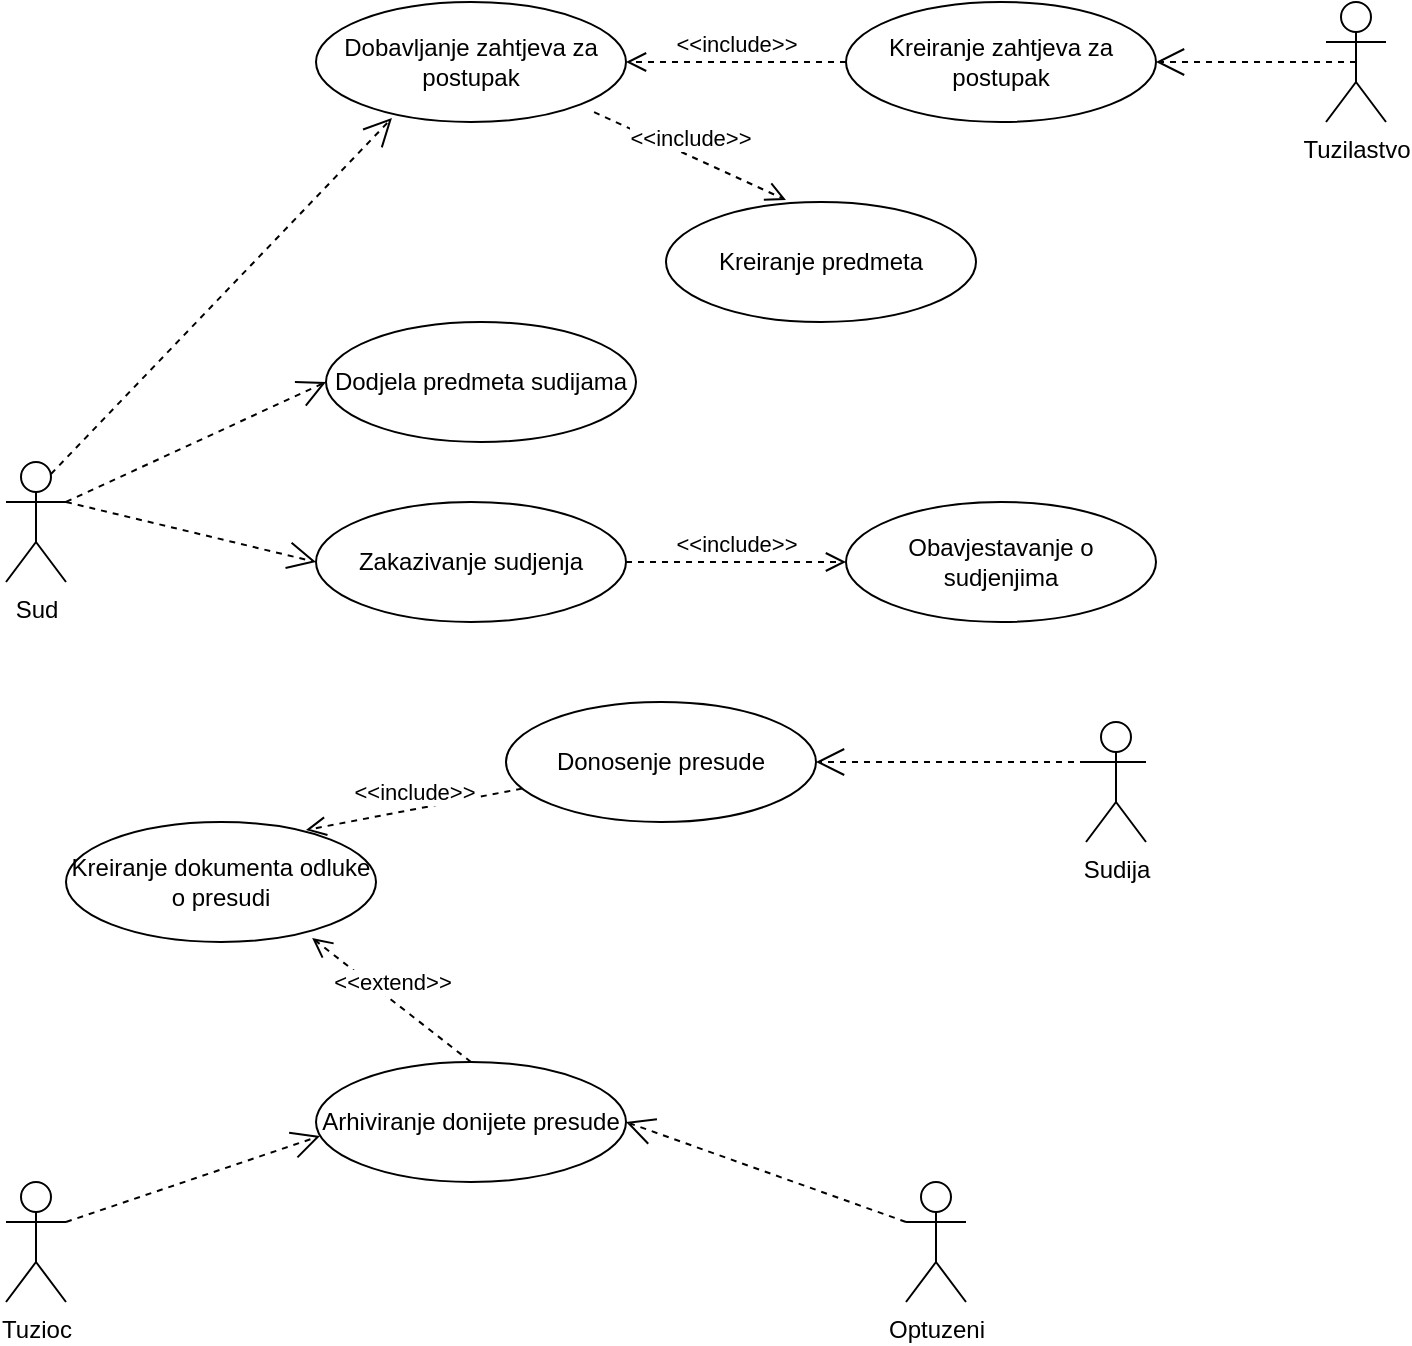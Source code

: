 <mxfile version="24.2.2" type="device">
  <diagram name="Page-1" id="l4BoGL3FAsCcP1DGVTGi">
    <mxGraphModel dx="1674" dy="746" grid="1" gridSize="10" guides="1" tooltips="1" connect="1" arrows="1" fold="1" page="1" pageScale="1" pageWidth="1400" pageHeight="850" math="0" shadow="0">
      <root>
        <mxCell id="0" />
        <mxCell id="1" parent="0" />
        <mxCell id="DLAa6tKkzbMEu4j2qP5K-6" value="Sud" style="shape=umlActor;verticalLabelPosition=bottom;verticalAlign=top;html=1;" parent="1" vertex="1">
          <mxGeometry x="60" y="260" width="30" height="60" as="geometry" />
        </mxCell>
        <mxCell id="DLAa6tKkzbMEu4j2qP5K-7" value="Tuzilastvo" style="shape=umlActor;verticalLabelPosition=bottom;verticalAlign=top;html=1;" parent="1" vertex="1">
          <mxGeometry x="720" y="30" width="30" height="60" as="geometry" />
        </mxCell>
        <mxCell id="DLAa6tKkzbMEu4j2qP5K-10" value="&lt;div&gt;Arhiviranje donijete presude&lt;/div&gt;" style="ellipse;whiteSpace=wrap;html=1;" parent="1" vertex="1">
          <mxGeometry x="215" y="560" width="155" height="60" as="geometry" />
        </mxCell>
        <mxCell id="DLAa6tKkzbMEu4j2qP5K-26" value="Kreiranje dokumenta odluke o presudi" style="ellipse;whiteSpace=wrap;html=1;" parent="1" vertex="1">
          <mxGeometry x="90" y="440" width="155" height="60" as="geometry" />
        </mxCell>
        <mxCell id="DLAa6tKkzbMEu4j2qP5K-46" value="&lt;div&gt;Dobavljanje zahtjeva za postupak&lt;/div&gt;" style="ellipse;whiteSpace=wrap;html=1;" parent="1" vertex="1">
          <mxGeometry x="215" y="30" width="155" height="60" as="geometry" />
        </mxCell>
        <mxCell id="DLAa6tKkzbMEu4j2qP5K-47" value="&lt;div&gt;Kreiranje predmeta&lt;br&gt;&lt;/div&gt;" style="ellipse;whiteSpace=wrap;html=1;" parent="1" vertex="1">
          <mxGeometry x="390" y="130" width="155" height="60" as="geometry" />
        </mxCell>
        <mxCell id="DLAa6tKkzbMEu4j2qP5K-48" value="&lt;div&gt;Dodjela predmeta sudijama&lt;/div&gt;" style="ellipse;whiteSpace=wrap;html=1;" parent="1" vertex="1">
          <mxGeometry x="220" y="190" width="155" height="60" as="geometry" />
        </mxCell>
        <mxCell id="DLAa6tKkzbMEu4j2qP5K-49" value="&lt;div&gt;Zakazivanje sudjenja&lt;br&gt;&lt;/div&gt;" style="ellipse;whiteSpace=wrap;html=1;" parent="1" vertex="1">
          <mxGeometry x="215" y="280" width="155" height="60" as="geometry" />
        </mxCell>
        <mxCell id="DLAa6tKkzbMEu4j2qP5K-50" value="&lt;div&gt;Obavjestavanje o sudjenjima&lt;/div&gt;" style="ellipse;whiteSpace=wrap;html=1;" parent="1" vertex="1">
          <mxGeometry x="480" y="280" width="155" height="60" as="geometry" />
        </mxCell>
        <mxCell id="02jDYz_N5S2_8jUwsd4G-4" value="" style="endArrow=open;endSize=12;dashed=1;html=1;rounded=0;entryX=0.245;entryY=0.967;entryDx=0;entryDy=0;entryPerimeter=0;exitX=0.75;exitY=0.1;exitDx=0;exitDy=0;exitPerimeter=0;" edge="1" parent="1" source="DLAa6tKkzbMEu4j2qP5K-6" target="DLAa6tKkzbMEu4j2qP5K-46">
          <mxGeometry width="160" relative="1" as="geometry">
            <mxPoint x="90" y="280" as="sourcePoint" />
            <mxPoint x="500" y="160" as="targetPoint" />
          </mxGeometry>
        </mxCell>
        <mxCell id="02jDYz_N5S2_8jUwsd4G-5" value="&lt;div&gt;Kreiranje zahtjeva za postupak&lt;/div&gt;" style="ellipse;whiteSpace=wrap;html=1;" vertex="1" parent="1">
          <mxGeometry x="480" y="30" width="155" height="60" as="geometry" />
        </mxCell>
        <mxCell id="02jDYz_N5S2_8jUwsd4G-8" value="" style="endArrow=open;endSize=12;dashed=1;html=1;rounded=0;entryX=1;entryY=0.5;entryDx=0;entryDy=0;exitX=0.5;exitY=0.5;exitDx=0;exitDy=0;exitPerimeter=0;" edge="1" parent="1" source="DLAa6tKkzbMEu4j2qP5K-7" target="02jDYz_N5S2_8jUwsd4G-5">
          <mxGeometry width="160" relative="1" as="geometry">
            <mxPoint x="100" y="283" as="sourcePoint" />
            <mxPoint x="263" y="98" as="targetPoint" />
          </mxGeometry>
        </mxCell>
        <mxCell id="02jDYz_N5S2_8jUwsd4G-9" value="&amp;lt;&amp;lt;include&amp;gt;&amp;gt;" style="html=1;verticalAlign=bottom;endArrow=open;dashed=1;endSize=8;curved=0;rounded=0;exitX=0;exitY=0.5;exitDx=0;exitDy=0;entryX=1;entryY=0.5;entryDx=0;entryDy=0;" edge="1" parent="1" source="02jDYz_N5S2_8jUwsd4G-5" target="DLAa6tKkzbMEu4j2qP5K-46">
          <mxGeometry relative="1" as="geometry">
            <mxPoint x="460" y="160" as="sourcePoint" />
            <mxPoint x="380" y="160" as="targetPoint" />
          </mxGeometry>
        </mxCell>
        <mxCell id="02jDYz_N5S2_8jUwsd4G-10" value="&amp;lt;&amp;lt;include&amp;gt;&amp;gt;" style="html=1;verticalAlign=bottom;endArrow=open;dashed=1;endSize=8;curved=0;rounded=0;exitX=0.897;exitY=0.917;exitDx=0;exitDy=0;entryX=0.387;entryY=-0.017;entryDx=0;entryDy=0;entryPerimeter=0;exitPerimeter=0;" edge="1" parent="1" source="DLAa6tKkzbMEu4j2qP5K-46" target="DLAa6tKkzbMEu4j2qP5K-47">
          <mxGeometry relative="1" as="geometry">
            <mxPoint x="515" y="89" as="sourcePoint" />
            <mxPoint x="405" y="89" as="targetPoint" />
          </mxGeometry>
        </mxCell>
        <mxCell id="02jDYz_N5S2_8jUwsd4G-11" value="Sudija" style="shape=umlActor;verticalLabelPosition=bottom;verticalAlign=top;html=1;" vertex="1" parent="1">
          <mxGeometry x="600" y="390" width="30" height="60" as="geometry" />
        </mxCell>
        <mxCell id="02jDYz_N5S2_8jUwsd4G-12" value="" style="endArrow=open;endSize=12;dashed=1;html=1;rounded=0;entryX=0;entryY=0.5;entryDx=0;entryDy=0;exitX=1;exitY=0.333;exitDx=0;exitDy=0;exitPerimeter=0;" edge="1" parent="1" source="DLAa6tKkzbMEu4j2qP5K-6" target="DLAa6tKkzbMEu4j2qP5K-48">
          <mxGeometry width="160" relative="1" as="geometry">
            <mxPoint x="100" y="283" as="sourcePoint" />
            <mxPoint x="263" y="98" as="targetPoint" />
          </mxGeometry>
        </mxCell>
        <mxCell id="02jDYz_N5S2_8jUwsd4G-13" value="" style="endArrow=open;endSize=12;dashed=1;html=1;rounded=0;entryX=0;entryY=0.5;entryDx=0;entryDy=0;exitX=1;exitY=0.333;exitDx=0;exitDy=0;exitPerimeter=0;" edge="1" parent="1" source="DLAa6tKkzbMEu4j2qP5K-6" target="DLAa6tKkzbMEu4j2qP5K-49">
          <mxGeometry width="160" relative="1" as="geometry">
            <mxPoint x="100" y="290" as="sourcePoint" />
            <mxPoint x="230" y="230" as="targetPoint" />
          </mxGeometry>
        </mxCell>
        <mxCell id="02jDYz_N5S2_8jUwsd4G-15" value="&amp;lt;&amp;lt;include&amp;gt;&amp;gt;" style="html=1;verticalAlign=bottom;endArrow=open;dashed=1;endSize=8;curved=0;rounded=0;exitX=1;exitY=0.5;exitDx=0;exitDy=0;entryX=0;entryY=0.5;entryDx=0;entryDy=0;" edge="1" parent="1" source="DLAa6tKkzbMEu4j2qP5K-49" target="DLAa6tKkzbMEu4j2qP5K-50">
          <mxGeometry relative="1" as="geometry">
            <mxPoint x="364" y="95" as="sourcePoint" />
            <mxPoint x="430" y="119" as="targetPoint" />
          </mxGeometry>
        </mxCell>
        <mxCell id="02jDYz_N5S2_8jUwsd4G-18" value="Donosenje presude" style="ellipse;whiteSpace=wrap;html=1;" vertex="1" parent="1">
          <mxGeometry x="310" y="380" width="155" height="60" as="geometry" />
        </mxCell>
        <mxCell id="02jDYz_N5S2_8jUwsd4G-19" value="" style="endArrow=open;endSize=12;dashed=1;html=1;rounded=0;entryX=1;entryY=0.5;entryDx=0;entryDy=0;exitX=0;exitY=0.333;exitDx=0;exitDy=0;exitPerimeter=0;" edge="1" parent="1" source="02jDYz_N5S2_8jUwsd4G-11" target="02jDYz_N5S2_8jUwsd4G-18">
          <mxGeometry width="160" relative="1" as="geometry">
            <mxPoint x="450" y="510" as="sourcePoint" />
            <mxPoint x="580" y="450" as="targetPoint" />
          </mxGeometry>
        </mxCell>
        <mxCell id="02jDYz_N5S2_8jUwsd4G-20" value="&amp;lt;&amp;lt;include&amp;gt;&amp;gt;" style="html=1;verticalAlign=bottom;endArrow=open;dashed=1;endSize=8;curved=0;rounded=0;entryX=0.774;entryY=0.067;entryDx=0;entryDy=0;entryPerimeter=0;" edge="1" parent="1" source="02jDYz_N5S2_8jUwsd4G-18" target="DLAa6tKkzbMEu4j2qP5K-26">
          <mxGeometry relative="1" as="geometry">
            <mxPoint x="266" y="249" as="sourcePoint" />
            <mxPoint x="381" y="279" as="targetPoint" />
          </mxGeometry>
        </mxCell>
        <mxCell id="02jDYz_N5S2_8jUwsd4G-21" value="&amp;lt;&amp;lt;extend&amp;gt;&amp;gt;" style="html=1;verticalAlign=bottom;endArrow=open;dashed=1;endSize=8;curved=0;rounded=0;entryX=0.794;entryY=0.967;entryDx=0;entryDy=0;entryPerimeter=0;exitX=0.5;exitY=0;exitDx=0;exitDy=0;" edge="1" parent="1" source="DLAa6tKkzbMEu4j2qP5K-10" target="DLAa6tKkzbMEu4j2qP5K-26">
          <mxGeometry relative="1" as="geometry">
            <mxPoint x="328" y="433" as="sourcePoint" />
            <mxPoint x="220" y="454" as="targetPoint" />
          </mxGeometry>
        </mxCell>
        <mxCell id="02jDYz_N5S2_8jUwsd4G-22" value="Optuzeni" style="shape=umlActor;verticalLabelPosition=bottom;verticalAlign=top;html=1;" vertex="1" parent="1">
          <mxGeometry x="510" y="620" width="30" height="60" as="geometry" />
        </mxCell>
        <mxCell id="02jDYz_N5S2_8jUwsd4G-23" value="Tuzioc" style="shape=umlActor;verticalLabelPosition=bottom;verticalAlign=top;html=1;" vertex="1" parent="1">
          <mxGeometry x="60" y="620" width="30" height="60" as="geometry" />
        </mxCell>
        <mxCell id="02jDYz_N5S2_8jUwsd4G-25" value="" style="endArrow=open;endSize=12;dashed=1;html=1;rounded=0;entryX=1;entryY=0.5;entryDx=0;entryDy=0;exitX=0;exitY=0.333;exitDx=0;exitDy=0;exitPerimeter=0;" edge="1" parent="1" source="02jDYz_N5S2_8jUwsd4G-22" target="DLAa6tKkzbMEu4j2qP5K-10">
          <mxGeometry width="160" relative="1" as="geometry">
            <mxPoint x="610" y="420" as="sourcePoint" />
            <mxPoint x="475" y="420" as="targetPoint" />
          </mxGeometry>
        </mxCell>
        <mxCell id="02jDYz_N5S2_8jUwsd4G-26" value="" style="endArrow=open;endSize=12;dashed=1;html=1;rounded=0;entryX=0.013;entryY=0.617;entryDx=0;entryDy=0;exitX=1;exitY=0.333;exitDx=0;exitDy=0;exitPerimeter=0;entryPerimeter=0;" edge="1" parent="1" source="02jDYz_N5S2_8jUwsd4G-23" target="DLAa6tKkzbMEu4j2qP5K-10">
          <mxGeometry width="160" relative="1" as="geometry">
            <mxPoint x="275" y="640" as="sourcePoint" />
            <mxPoint x="140" y="640" as="targetPoint" />
          </mxGeometry>
        </mxCell>
      </root>
    </mxGraphModel>
  </diagram>
</mxfile>
